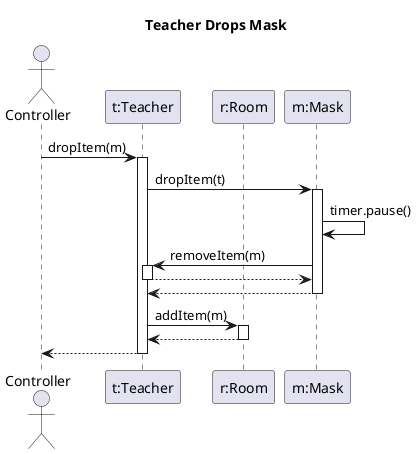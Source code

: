 @startuml player_drops_item

!$targetActor = "t"
!$targetActorClass = "Teacher"
!$targetItem = "m"
!$targetItemClass = "Mask"
title  $targetActorClass Drops $targetItemClass

actor Controller as c 
participant "$targetActor:$targetActorClass" as s
participant "r:Room" as r

participant "$targetItem:$targetItemClass" as targetItem

c -> s : dropItem($targetItem)
activate s

    s -> targetItem : dropItem($targetActor)
    activate targetItem
        targetItem -> targetItem:  timer.pause()

        targetItem -> s : removeItem($targetItem)
        activate s
            targetItem <-- s 
        deactivate s

        s <-- targetItem
    deactivate targetItem

    s -> r : addItem($targetItem)
    activate r
        s <-- r 
    deactivate r
    
    c <-- s
deactivate s

@enduml